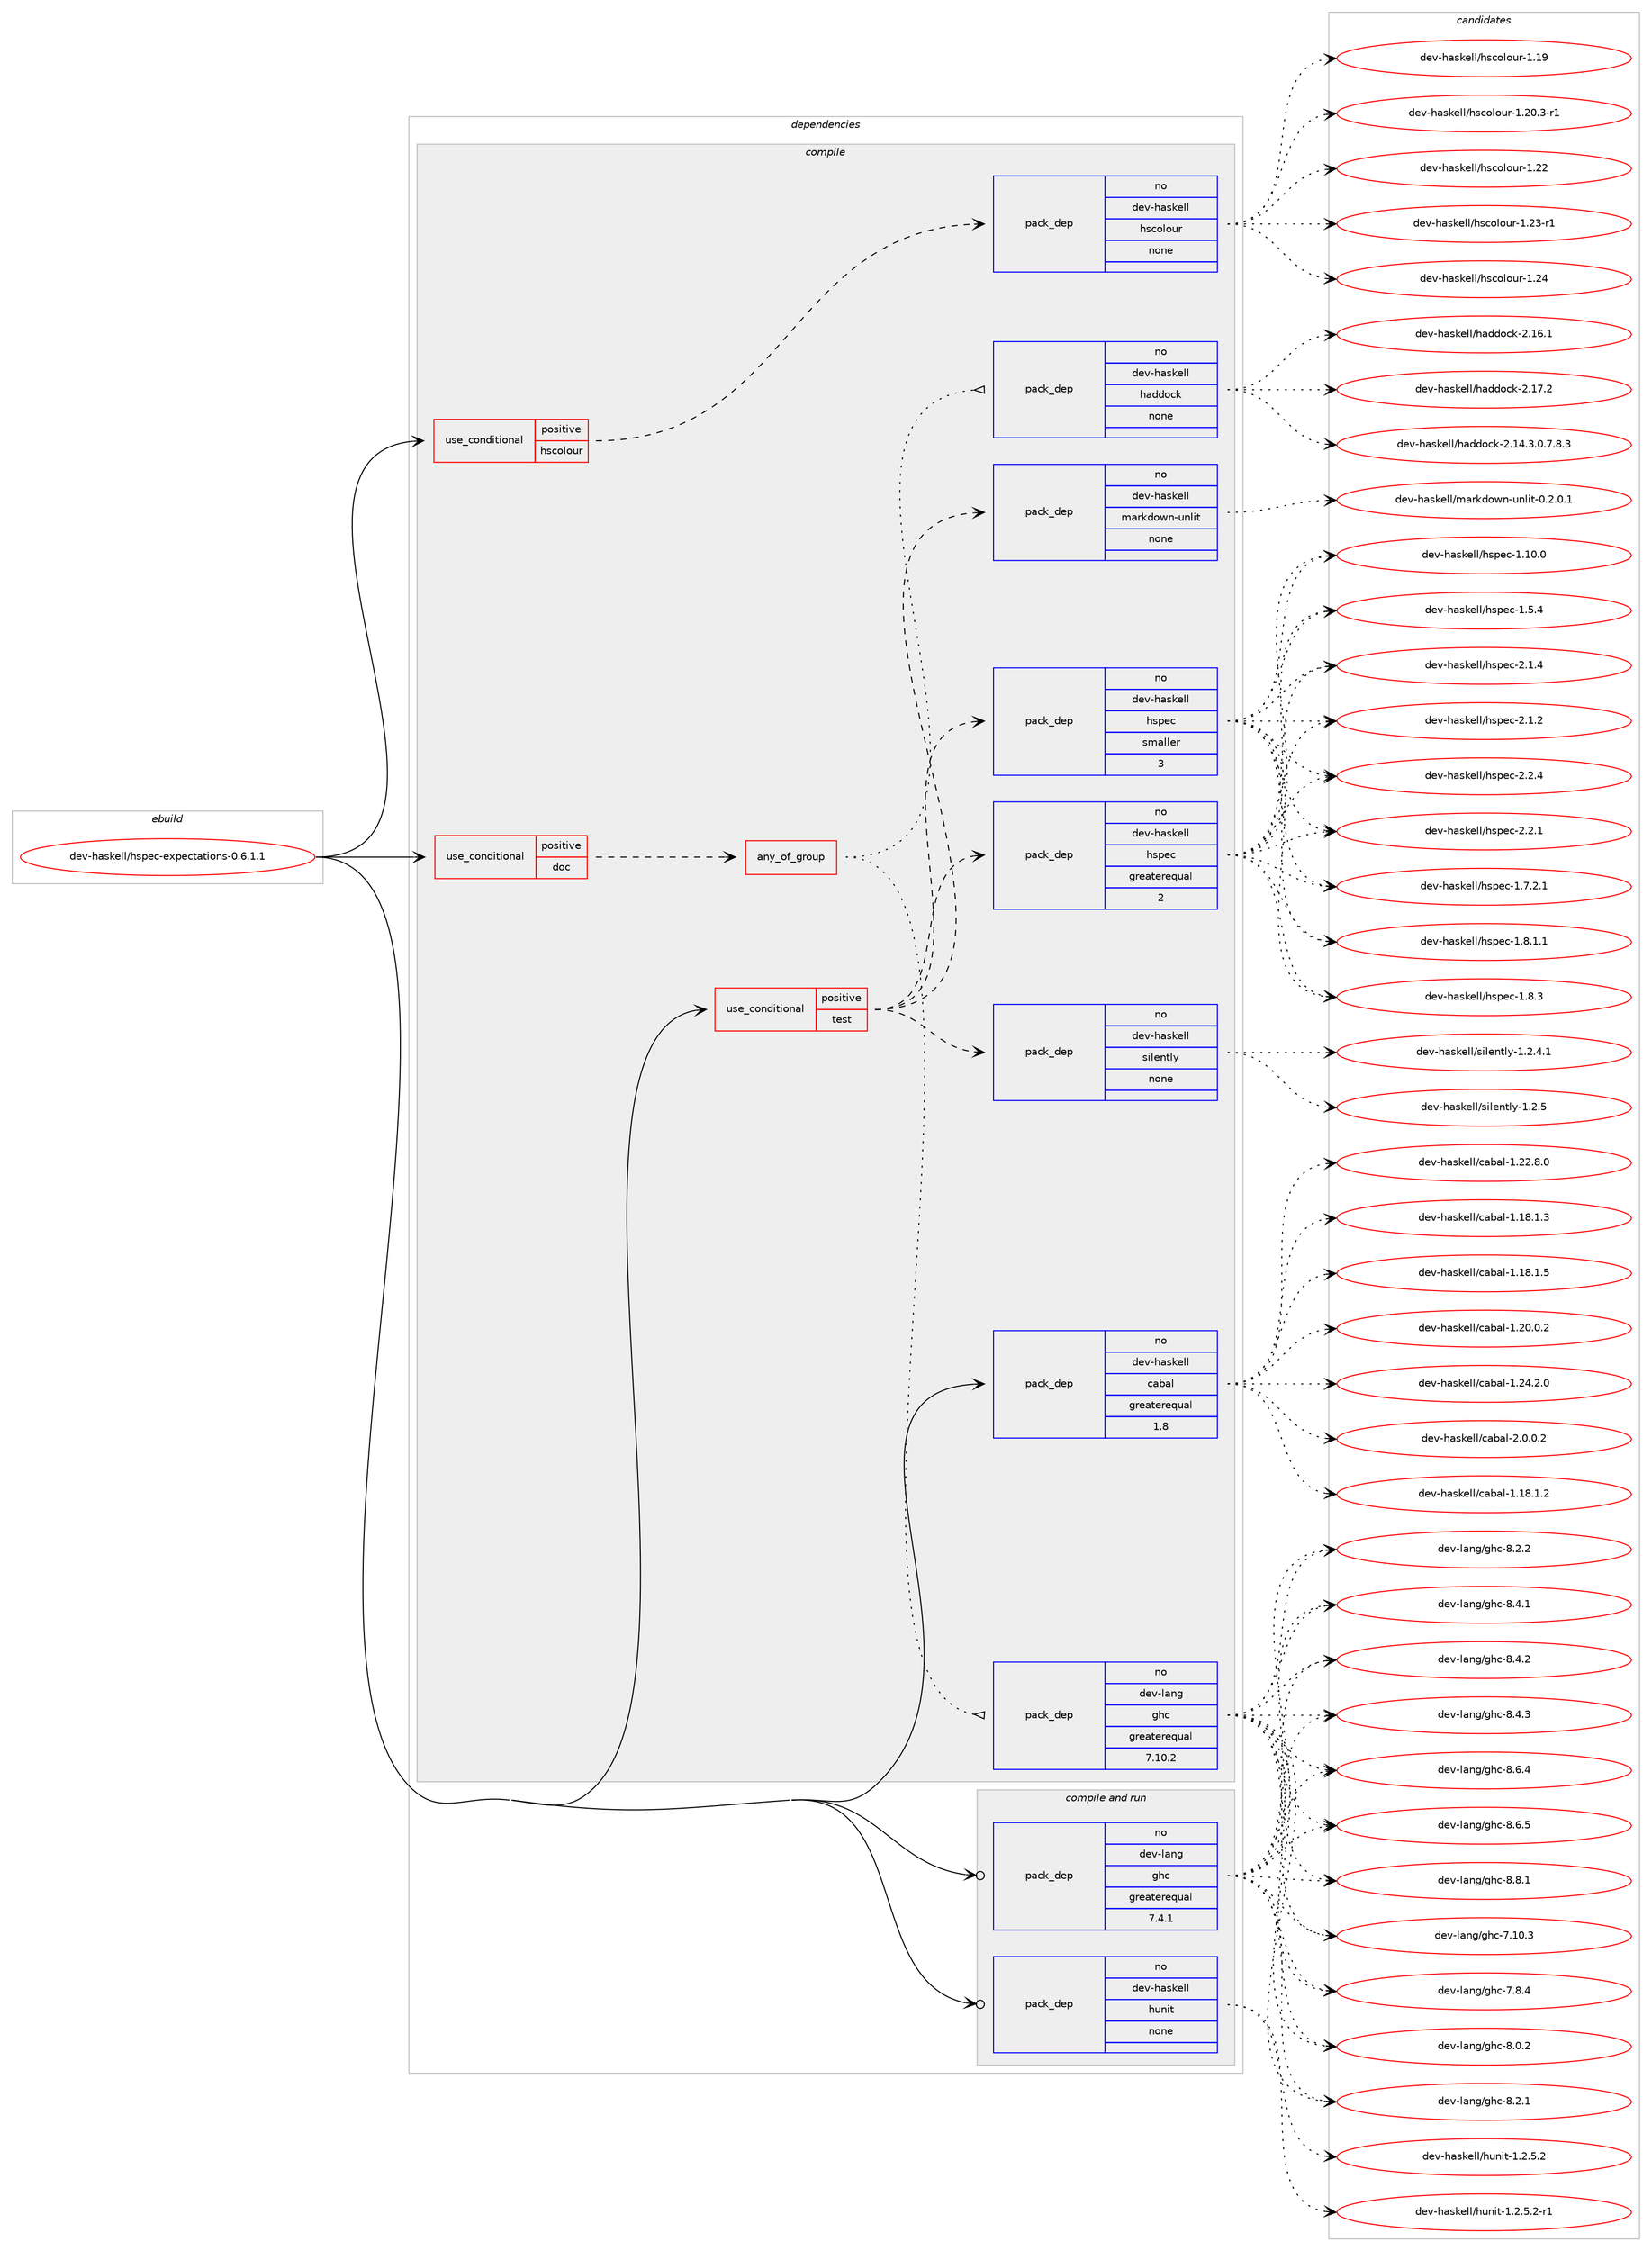 digraph prolog {

# *************
# Graph options
# *************

newrank=true;
concentrate=true;
compound=true;
graph [rankdir=LR,fontname=Helvetica,fontsize=10,ranksep=1.5];#, ranksep=2.5, nodesep=0.2];
edge  [arrowhead=vee];
node  [fontname=Helvetica,fontsize=10];

# **********
# The ebuild
# **********

subgraph cluster_leftcol {
color=gray;
rank=same;
label=<<i>ebuild</i>>;
id [label="dev-haskell/hspec-expectations-0.6.1.1", color=red, width=4, href="../dev-haskell/hspec-expectations-0.6.1.1.svg"];
}

# ****************
# The dependencies
# ****************

subgraph cluster_midcol {
color=gray;
label=<<i>dependencies</i>>;
subgraph cluster_compile {
fillcolor="#eeeeee";
style=filled;
label=<<i>compile</i>>;
subgraph cond126198 {
dependency535548 [label=<<TABLE BORDER="0" CELLBORDER="1" CELLSPACING="0" CELLPADDING="4"><TR><TD ROWSPAN="3" CELLPADDING="10">use_conditional</TD></TR><TR><TD>positive</TD></TR><TR><TD>doc</TD></TR></TABLE>>, shape=none, color=red];
subgraph any10014 {
dependency535549 [label=<<TABLE BORDER="0" CELLBORDER="1" CELLSPACING="0" CELLPADDING="4"><TR><TD CELLPADDING="10">any_of_group</TD></TR></TABLE>>, shape=none, color=red];subgraph pack398979 {
dependency535550 [label=<<TABLE BORDER="0" CELLBORDER="1" CELLSPACING="0" CELLPADDING="4" WIDTH="220"><TR><TD ROWSPAN="6" CELLPADDING="30">pack_dep</TD></TR><TR><TD WIDTH="110">no</TD></TR><TR><TD>dev-haskell</TD></TR><TR><TD>haddock</TD></TR><TR><TD>none</TD></TR><TR><TD></TD></TR></TABLE>>, shape=none, color=blue];
}
dependency535549:e -> dependency535550:w [weight=20,style="dotted",arrowhead="oinv"];
subgraph pack398980 {
dependency535551 [label=<<TABLE BORDER="0" CELLBORDER="1" CELLSPACING="0" CELLPADDING="4" WIDTH="220"><TR><TD ROWSPAN="6" CELLPADDING="30">pack_dep</TD></TR><TR><TD WIDTH="110">no</TD></TR><TR><TD>dev-lang</TD></TR><TR><TD>ghc</TD></TR><TR><TD>greaterequal</TD></TR><TR><TD>7.10.2</TD></TR></TABLE>>, shape=none, color=blue];
}
dependency535549:e -> dependency535551:w [weight=20,style="dotted",arrowhead="oinv"];
}
dependency535548:e -> dependency535549:w [weight=20,style="dashed",arrowhead="vee"];
}
id:e -> dependency535548:w [weight=20,style="solid",arrowhead="vee"];
subgraph cond126199 {
dependency535552 [label=<<TABLE BORDER="0" CELLBORDER="1" CELLSPACING="0" CELLPADDING="4"><TR><TD ROWSPAN="3" CELLPADDING="10">use_conditional</TD></TR><TR><TD>positive</TD></TR><TR><TD>hscolour</TD></TR></TABLE>>, shape=none, color=red];
subgraph pack398981 {
dependency535553 [label=<<TABLE BORDER="0" CELLBORDER="1" CELLSPACING="0" CELLPADDING="4" WIDTH="220"><TR><TD ROWSPAN="6" CELLPADDING="30">pack_dep</TD></TR><TR><TD WIDTH="110">no</TD></TR><TR><TD>dev-haskell</TD></TR><TR><TD>hscolour</TD></TR><TR><TD>none</TD></TR><TR><TD></TD></TR></TABLE>>, shape=none, color=blue];
}
dependency535552:e -> dependency535553:w [weight=20,style="dashed",arrowhead="vee"];
}
id:e -> dependency535552:w [weight=20,style="solid",arrowhead="vee"];
subgraph cond126200 {
dependency535554 [label=<<TABLE BORDER="0" CELLBORDER="1" CELLSPACING="0" CELLPADDING="4"><TR><TD ROWSPAN="3" CELLPADDING="10">use_conditional</TD></TR><TR><TD>positive</TD></TR><TR><TD>test</TD></TR></TABLE>>, shape=none, color=red];
subgraph pack398982 {
dependency535555 [label=<<TABLE BORDER="0" CELLBORDER="1" CELLSPACING="0" CELLPADDING="4" WIDTH="220"><TR><TD ROWSPAN="6" CELLPADDING="30">pack_dep</TD></TR><TR><TD WIDTH="110">no</TD></TR><TR><TD>dev-haskell</TD></TR><TR><TD>hspec</TD></TR><TR><TD>greaterequal</TD></TR><TR><TD>2</TD></TR></TABLE>>, shape=none, color=blue];
}
dependency535554:e -> dependency535555:w [weight=20,style="dashed",arrowhead="vee"];
subgraph pack398983 {
dependency535556 [label=<<TABLE BORDER="0" CELLBORDER="1" CELLSPACING="0" CELLPADDING="4" WIDTH="220"><TR><TD ROWSPAN="6" CELLPADDING="30">pack_dep</TD></TR><TR><TD WIDTH="110">no</TD></TR><TR><TD>dev-haskell</TD></TR><TR><TD>hspec</TD></TR><TR><TD>smaller</TD></TR><TR><TD>3</TD></TR></TABLE>>, shape=none, color=blue];
}
dependency535554:e -> dependency535556:w [weight=20,style="dashed",arrowhead="vee"];
subgraph pack398984 {
dependency535557 [label=<<TABLE BORDER="0" CELLBORDER="1" CELLSPACING="0" CELLPADDING="4" WIDTH="220"><TR><TD ROWSPAN="6" CELLPADDING="30">pack_dep</TD></TR><TR><TD WIDTH="110">no</TD></TR><TR><TD>dev-haskell</TD></TR><TR><TD>markdown-unlit</TD></TR><TR><TD>none</TD></TR><TR><TD></TD></TR></TABLE>>, shape=none, color=blue];
}
dependency535554:e -> dependency535557:w [weight=20,style="dashed",arrowhead="vee"];
subgraph pack398985 {
dependency535558 [label=<<TABLE BORDER="0" CELLBORDER="1" CELLSPACING="0" CELLPADDING="4" WIDTH="220"><TR><TD ROWSPAN="6" CELLPADDING="30">pack_dep</TD></TR><TR><TD WIDTH="110">no</TD></TR><TR><TD>dev-haskell</TD></TR><TR><TD>silently</TD></TR><TR><TD>none</TD></TR><TR><TD></TD></TR></TABLE>>, shape=none, color=blue];
}
dependency535554:e -> dependency535558:w [weight=20,style="dashed",arrowhead="vee"];
}
id:e -> dependency535554:w [weight=20,style="solid",arrowhead="vee"];
subgraph pack398986 {
dependency535559 [label=<<TABLE BORDER="0" CELLBORDER="1" CELLSPACING="0" CELLPADDING="4" WIDTH="220"><TR><TD ROWSPAN="6" CELLPADDING="30">pack_dep</TD></TR><TR><TD WIDTH="110">no</TD></TR><TR><TD>dev-haskell</TD></TR><TR><TD>cabal</TD></TR><TR><TD>greaterequal</TD></TR><TR><TD>1.8</TD></TR></TABLE>>, shape=none, color=blue];
}
id:e -> dependency535559:w [weight=20,style="solid",arrowhead="vee"];
}
subgraph cluster_compileandrun {
fillcolor="#eeeeee";
style=filled;
label=<<i>compile and run</i>>;
subgraph pack398987 {
dependency535560 [label=<<TABLE BORDER="0" CELLBORDER="1" CELLSPACING="0" CELLPADDING="4" WIDTH="220"><TR><TD ROWSPAN="6" CELLPADDING="30">pack_dep</TD></TR><TR><TD WIDTH="110">no</TD></TR><TR><TD>dev-haskell</TD></TR><TR><TD>hunit</TD></TR><TR><TD>none</TD></TR><TR><TD></TD></TR></TABLE>>, shape=none, color=blue];
}
id:e -> dependency535560:w [weight=20,style="solid",arrowhead="odotvee"];
subgraph pack398988 {
dependency535561 [label=<<TABLE BORDER="0" CELLBORDER="1" CELLSPACING="0" CELLPADDING="4" WIDTH="220"><TR><TD ROWSPAN="6" CELLPADDING="30">pack_dep</TD></TR><TR><TD WIDTH="110">no</TD></TR><TR><TD>dev-lang</TD></TR><TR><TD>ghc</TD></TR><TR><TD>greaterequal</TD></TR><TR><TD>7.4.1</TD></TR></TABLE>>, shape=none, color=blue];
}
id:e -> dependency535561:w [weight=20,style="solid",arrowhead="odotvee"];
}
subgraph cluster_run {
fillcolor="#eeeeee";
style=filled;
label=<<i>run</i>>;
}
}

# **************
# The candidates
# **************

subgraph cluster_choices {
rank=same;
color=gray;
label=<<i>candidates</i>>;

subgraph choice398979 {
color=black;
nodesep=1;
choice1001011184510497115107101108108471049710010011199107455046495246514648465546564651 [label="dev-haskell/haddock-2.14.3.0.7.8.3", color=red, width=4,href="../dev-haskell/haddock-2.14.3.0.7.8.3.svg"];
choice100101118451049711510710110810847104971001001119910745504649544649 [label="dev-haskell/haddock-2.16.1", color=red, width=4,href="../dev-haskell/haddock-2.16.1.svg"];
choice100101118451049711510710110810847104971001001119910745504649554650 [label="dev-haskell/haddock-2.17.2", color=red, width=4,href="../dev-haskell/haddock-2.17.2.svg"];
dependency535550:e -> choice1001011184510497115107101108108471049710010011199107455046495246514648465546564651:w [style=dotted,weight="100"];
dependency535550:e -> choice100101118451049711510710110810847104971001001119910745504649544649:w [style=dotted,weight="100"];
dependency535550:e -> choice100101118451049711510710110810847104971001001119910745504649554650:w [style=dotted,weight="100"];
}
subgraph choice398980 {
color=black;
nodesep=1;
choice1001011184510897110103471031049945554649484651 [label="dev-lang/ghc-7.10.3", color=red, width=4,href="../dev-lang/ghc-7.10.3.svg"];
choice10010111845108971101034710310499455546564652 [label="dev-lang/ghc-7.8.4", color=red, width=4,href="../dev-lang/ghc-7.8.4.svg"];
choice10010111845108971101034710310499455646484650 [label="dev-lang/ghc-8.0.2", color=red, width=4,href="../dev-lang/ghc-8.0.2.svg"];
choice10010111845108971101034710310499455646504649 [label="dev-lang/ghc-8.2.1", color=red, width=4,href="../dev-lang/ghc-8.2.1.svg"];
choice10010111845108971101034710310499455646504650 [label="dev-lang/ghc-8.2.2", color=red, width=4,href="../dev-lang/ghc-8.2.2.svg"];
choice10010111845108971101034710310499455646524649 [label="dev-lang/ghc-8.4.1", color=red, width=4,href="../dev-lang/ghc-8.4.1.svg"];
choice10010111845108971101034710310499455646524650 [label="dev-lang/ghc-8.4.2", color=red, width=4,href="../dev-lang/ghc-8.4.2.svg"];
choice10010111845108971101034710310499455646524651 [label="dev-lang/ghc-8.4.3", color=red, width=4,href="../dev-lang/ghc-8.4.3.svg"];
choice10010111845108971101034710310499455646544652 [label="dev-lang/ghc-8.6.4", color=red, width=4,href="../dev-lang/ghc-8.6.4.svg"];
choice10010111845108971101034710310499455646544653 [label="dev-lang/ghc-8.6.5", color=red, width=4,href="../dev-lang/ghc-8.6.5.svg"];
choice10010111845108971101034710310499455646564649 [label="dev-lang/ghc-8.8.1", color=red, width=4,href="../dev-lang/ghc-8.8.1.svg"];
dependency535551:e -> choice1001011184510897110103471031049945554649484651:w [style=dotted,weight="100"];
dependency535551:e -> choice10010111845108971101034710310499455546564652:w [style=dotted,weight="100"];
dependency535551:e -> choice10010111845108971101034710310499455646484650:w [style=dotted,weight="100"];
dependency535551:e -> choice10010111845108971101034710310499455646504649:w [style=dotted,weight="100"];
dependency535551:e -> choice10010111845108971101034710310499455646504650:w [style=dotted,weight="100"];
dependency535551:e -> choice10010111845108971101034710310499455646524649:w [style=dotted,weight="100"];
dependency535551:e -> choice10010111845108971101034710310499455646524650:w [style=dotted,weight="100"];
dependency535551:e -> choice10010111845108971101034710310499455646524651:w [style=dotted,weight="100"];
dependency535551:e -> choice10010111845108971101034710310499455646544652:w [style=dotted,weight="100"];
dependency535551:e -> choice10010111845108971101034710310499455646544653:w [style=dotted,weight="100"];
dependency535551:e -> choice10010111845108971101034710310499455646564649:w [style=dotted,weight="100"];
}
subgraph choice398981 {
color=black;
nodesep=1;
choice100101118451049711510710110810847104115991111081111171144549464957 [label="dev-haskell/hscolour-1.19", color=red, width=4,href="../dev-haskell/hscolour-1.19.svg"];
choice10010111845104971151071011081084710411599111108111117114454946504846514511449 [label="dev-haskell/hscolour-1.20.3-r1", color=red, width=4,href="../dev-haskell/hscolour-1.20.3-r1.svg"];
choice100101118451049711510710110810847104115991111081111171144549465050 [label="dev-haskell/hscolour-1.22", color=red, width=4,href="../dev-haskell/hscolour-1.22.svg"];
choice1001011184510497115107101108108471041159911110811111711445494650514511449 [label="dev-haskell/hscolour-1.23-r1", color=red, width=4,href="../dev-haskell/hscolour-1.23-r1.svg"];
choice100101118451049711510710110810847104115991111081111171144549465052 [label="dev-haskell/hscolour-1.24", color=red, width=4,href="../dev-haskell/hscolour-1.24.svg"];
dependency535553:e -> choice100101118451049711510710110810847104115991111081111171144549464957:w [style=dotted,weight="100"];
dependency535553:e -> choice10010111845104971151071011081084710411599111108111117114454946504846514511449:w [style=dotted,weight="100"];
dependency535553:e -> choice100101118451049711510710110810847104115991111081111171144549465050:w [style=dotted,weight="100"];
dependency535553:e -> choice1001011184510497115107101108108471041159911110811111711445494650514511449:w [style=dotted,weight="100"];
dependency535553:e -> choice100101118451049711510710110810847104115991111081111171144549465052:w [style=dotted,weight="100"];
}
subgraph choice398982 {
color=black;
nodesep=1;
choice1001011184510497115107101108108471041151121019945494649484648 [label="dev-haskell/hspec-1.10.0", color=red, width=4,href="../dev-haskell/hspec-1.10.0.svg"];
choice10010111845104971151071011081084710411511210199454946534652 [label="dev-haskell/hspec-1.5.4", color=red, width=4,href="../dev-haskell/hspec-1.5.4.svg"];
choice100101118451049711510710110810847104115112101994549465546504649 [label="dev-haskell/hspec-1.7.2.1", color=red, width=4,href="../dev-haskell/hspec-1.7.2.1.svg"];
choice100101118451049711510710110810847104115112101994549465646494649 [label="dev-haskell/hspec-1.8.1.1", color=red, width=4,href="../dev-haskell/hspec-1.8.1.1.svg"];
choice10010111845104971151071011081084710411511210199454946564651 [label="dev-haskell/hspec-1.8.3", color=red, width=4,href="../dev-haskell/hspec-1.8.3.svg"];
choice10010111845104971151071011081084710411511210199455046494650 [label="dev-haskell/hspec-2.1.2", color=red, width=4,href="../dev-haskell/hspec-2.1.2.svg"];
choice10010111845104971151071011081084710411511210199455046494652 [label="dev-haskell/hspec-2.1.4", color=red, width=4,href="../dev-haskell/hspec-2.1.4.svg"];
choice10010111845104971151071011081084710411511210199455046504649 [label="dev-haskell/hspec-2.2.1", color=red, width=4,href="../dev-haskell/hspec-2.2.1.svg"];
choice10010111845104971151071011081084710411511210199455046504652 [label="dev-haskell/hspec-2.2.4", color=red, width=4,href="../dev-haskell/hspec-2.2.4.svg"];
dependency535555:e -> choice1001011184510497115107101108108471041151121019945494649484648:w [style=dotted,weight="100"];
dependency535555:e -> choice10010111845104971151071011081084710411511210199454946534652:w [style=dotted,weight="100"];
dependency535555:e -> choice100101118451049711510710110810847104115112101994549465546504649:w [style=dotted,weight="100"];
dependency535555:e -> choice100101118451049711510710110810847104115112101994549465646494649:w [style=dotted,weight="100"];
dependency535555:e -> choice10010111845104971151071011081084710411511210199454946564651:w [style=dotted,weight="100"];
dependency535555:e -> choice10010111845104971151071011081084710411511210199455046494650:w [style=dotted,weight="100"];
dependency535555:e -> choice10010111845104971151071011081084710411511210199455046494652:w [style=dotted,weight="100"];
dependency535555:e -> choice10010111845104971151071011081084710411511210199455046504649:w [style=dotted,weight="100"];
dependency535555:e -> choice10010111845104971151071011081084710411511210199455046504652:w [style=dotted,weight="100"];
}
subgraph choice398983 {
color=black;
nodesep=1;
choice1001011184510497115107101108108471041151121019945494649484648 [label="dev-haskell/hspec-1.10.0", color=red, width=4,href="../dev-haskell/hspec-1.10.0.svg"];
choice10010111845104971151071011081084710411511210199454946534652 [label="dev-haskell/hspec-1.5.4", color=red, width=4,href="../dev-haskell/hspec-1.5.4.svg"];
choice100101118451049711510710110810847104115112101994549465546504649 [label="dev-haskell/hspec-1.7.2.1", color=red, width=4,href="../dev-haskell/hspec-1.7.2.1.svg"];
choice100101118451049711510710110810847104115112101994549465646494649 [label="dev-haskell/hspec-1.8.1.1", color=red, width=4,href="../dev-haskell/hspec-1.8.1.1.svg"];
choice10010111845104971151071011081084710411511210199454946564651 [label="dev-haskell/hspec-1.8.3", color=red, width=4,href="../dev-haskell/hspec-1.8.3.svg"];
choice10010111845104971151071011081084710411511210199455046494650 [label="dev-haskell/hspec-2.1.2", color=red, width=4,href="../dev-haskell/hspec-2.1.2.svg"];
choice10010111845104971151071011081084710411511210199455046494652 [label="dev-haskell/hspec-2.1.4", color=red, width=4,href="../dev-haskell/hspec-2.1.4.svg"];
choice10010111845104971151071011081084710411511210199455046504649 [label="dev-haskell/hspec-2.2.1", color=red, width=4,href="../dev-haskell/hspec-2.2.1.svg"];
choice10010111845104971151071011081084710411511210199455046504652 [label="dev-haskell/hspec-2.2.4", color=red, width=4,href="../dev-haskell/hspec-2.2.4.svg"];
dependency535556:e -> choice1001011184510497115107101108108471041151121019945494649484648:w [style=dotted,weight="100"];
dependency535556:e -> choice10010111845104971151071011081084710411511210199454946534652:w [style=dotted,weight="100"];
dependency535556:e -> choice100101118451049711510710110810847104115112101994549465546504649:w [style=dotted,weight="100"];
dependency535556:e -> choice100101118451049711510710110810847104115112101994549465646494649:w [style=dotted,weight="100"];
dependency535556:e -> choice10010111845104971151071011081084710411511210199454946564651:w [style=dotted,weight="100"];
dependency535556:e -> choice10010111845104971151071011081084710411511210199455046494650:w [style=dotted,weight="100"];
dependency535556:e -> choice10010111845104971151071011081084710411511210199455046494652:w [style=dotted,weight="100"];
dependency535556:e -> choice10010111845104971151071011081084710411511210199455046504649:w [style=dotted,weight="100"];
dependency535556:e -> choice10010111845104971151071011081084710411511210199455046504652:w [style=dotted,weight="100"];
}
subgraph choice398984 {
color=black;
nodesep=1;
choice10010111845104971151071011081084710997114107100111119110451171101081051164548465046484649 [label="dev-haskell/markdown-unlit-0.2.0.1", color=red, width=4,href="../dev-haskell/markdown-unlit-0.2.0.1.svg"];
dependency535557:e -> choice10010111845104971151071011081084710997114107100111119110451171101081051164548465046484649:w [style=dotted,weight="100"];
}
subgraph choice398985 {
color=black;
nodesep=1;
choice1001011184510497115107101108108471151051081011101161081214549465046524649 [label="dev-haskell/silently-1.2.4.1", color=red, width=4,href="../dev-haskell/silently-1.2.4.1.svg"];
choice100101118451049711510710110810847115105108101110116108121454946504653 [label="dev-haskell/silently-1.2.5", color=red, width=4,href="../dev-haskell/silently-1.2.5.svg"];
dependency535558:e -> choice1001011184510497115107101108108471151051081011101161081214549465046524649:w [style=dotted,weight="100"];
dependency535558:e -> choice100101118451049711510710110810847115105108101110116108121454946504653:w [style=dotted,weight="100"];
}
subgraph choice398986 {
color=black;
nodesep=1;
choice10010111845104971151071011081084799979897108454946495646494650 [label="dev-haskell/cabal-1.18.1.2", color=red, width=4,href="../dev-haskell/cabal-1.18.1.2.svg"];
choice10010111845104971151071011081084799979897108454946495646494651 [label="dev-haskell/cabal-1.18.1.3", color=red, width=4,href="../dev-haskell/cabal-1.18.1.3.svg"];
choice10010111845104971151071011081084799979897108454946495646494653 [label="dev-haskell/cabal-1.18.1.5", color=red, width=4,href="../dev-haskell/cabal-1.18.1.5.svg"];
choice10010111845104971151071011081084799979897108454946504846484650 [label="dev-haskell/cabal-1.20.0.2", color=red, width=4,href="../dev-haskell/cabal-1.20.0.2.svg"];
choice10010111845104971151071011081084799979897108454946505046564648 [label="dev-haskell/cabal-1.22.8.0", color=red, width=4,href="../dev-haskell/cabal-1.22.8.0.svg"];
choice10010111845104971151071011081084799979897108454946505246504648 [label="dev-haskell/cabal-1.24.2.0", color=red, width=4,href="../dev-haskell/cabal-1.24.2.0.svg"];
choice100101118451049711510710110810847999798971084550464846484650 [label="dev-haskell/cabal-2.0.0.2", color=red, width=4,href="../dev-haskell/cabal-2.0.0.2.svg"];
dependency535559:e -> choice10010111845104971151071011081084799979897108454946495646494650:w [style=dotted,weight="100"];
dependency535559:e -> choice10010111845104971151071011081084799979897108454946495646494651:w [style=dotted,weight="100"];
dependency535559:e -> choice10010111845104971151071011081084799979897108454946495646494653:w [style=dotted,weight="100"];
dependency535559:e -> choice10010111845104971151071011081084799979897108454946504846484650:w [style=dotted,weight="100"];
dependency535559:e -> choice10010111845104971151071011081084799979897108454946505046564648:w [style=dotted,weight="100"];
dependency535559:e -> choice10010111845104971151071011081084799979897108454946505246504648:w [style=dotted,weight="100"];
dependency535559:e -> choice100101118451049711510710110810847999798971084550464846484650:w [style=dotted,weight="100"];
}
subgraph choice398987 {
color=black;
nodesep=1;
choice1001011184510497115107101108108471041171101051164549465046534650 [label="dev-haskell/hunit-1.2.5.2", color=red, width=4,href="../dev-haskell/hunit-1.2.5.2.svg"];
choice10010111845104971151071011081084710411711010511645494650465346504511449 [label="dev-haskell/hunit-1.2.5.2-r1", color=red, width=4,href="../dev-haskell/hunit-1.2.5.2-r1.svg"];
dependency535560:e -> choice1001011184510497115107101108108471041171101051164549465046534650:w [style=dotted,weight="100"];
dependency535560:e -> choice10010111845104971151071011081084710411711010511645494650465346504511449:w [style=dotted,weight="100"];
}
subgraph choice398988 {
color=black;
nodesep=1;
choice1001011184510897110103471031049945554649484651 [label="dev-lang/ghc-7.10.3", color=red, width=4,href="../dev-lang/ghc-7.10.3.svg"];
choice10010111845108971101034710310499455546564652 [label="dev-lang/ghc-7.8.4", color=red, width=4,href="../dev-lang/ghc-7.8.4.svg"];
choice10010111845108971101034710310499455646484650 [label="dev-lang/ghc-8.0.2", color=red, width=4,href="../dev-lang/ghc-8.0.2.svg"];
choice10010111845108971101034710310499455646504649 [label="dev-lang/ghc-8.2.1", color=red, width=4,href="../dev-lang/ghc-8.2.1.svg"];
choice10010111845108971101034710310499455646504650 [label="dev-lang/ghc-8.2.2", color=red, width=4,href="../dev-lang/ghc-8.2.2.svg"];
choice10010111845108971101034710310499455646524649 [label="dev-lang/ghc-8.4.1", color=red, width=4,href="../dev-lang/ghc-8.4.1.svg"];
choice10010111845108971101034710310499455646524650 [label="dev-lang/ghc-8.4.2", color=red, width=4,href="../dev-lang/ghc-8.4.2.svg"];
choice10010111845108971101034710310499455646524651 [label="dev-lang/ghc-8.4.3", color=red, width=4,href="../dev-lang/ghc-8.4.3.svg"];
choice10010111845108971101034710310499455646544652 [label="dev-lang/ghc-8.6.4", color=red, width=4,href="../dev-lang/ghc-8.6.4.svg"];
choice10010111845108971101034710310499455646544653 [label="dev-lang/ghc-8.6.5", color=red, width=4,href="../dev-lang/ghc-8.6.5.svg"];
choice10010111845108971101034710310499455646564649 [label="dev-lang/ghc-8.8.1", color=red, width=4,href="../dev-lang/ghc-8.8.1.svg"];
dependency535561:e -> choice1001011184510897110103471031049945554649484651:w [style=dotted,weight="100"];
dependency535561:e -> choice10010111845108971101034710310499455546564652:w [style=dotted,weight="100"];
dependency535561:e -> choice10010111845108971101034710310499455646484650:w [style=dotted,weight="100"];
dependency535561:e -> choice10010111845108971101034710310499455646504649:w [style=dotted,weight="100"];
dependency535561:e -> choice10010111845108971101034710310499455646504650:w [style=dotted,weight="100"];
dependency535561:e -> choice10010111845108971101034710310499455646524649:w [style=dotted,weight="100"];
dependency535561:e -> choice10010111845108971101034710310499455646524650:w [style=dotted,weight="100"];
dependency535561:e -> choice10010111845108971101034710310499455646524651:w [style=dotted,weight="100"];
dependency535561:e -> choice10010111845108971101034710310499455646544652:w [style=dotted,weight="100"];
dependency535561:e -> choice10010111845108971101034710310499455646544653:w [style=dotted,weight="100"];
dependency535561:e -> choice10010111845108971101034710310499455646564649:w [style=dotted,weight="100"];
}
}

}
